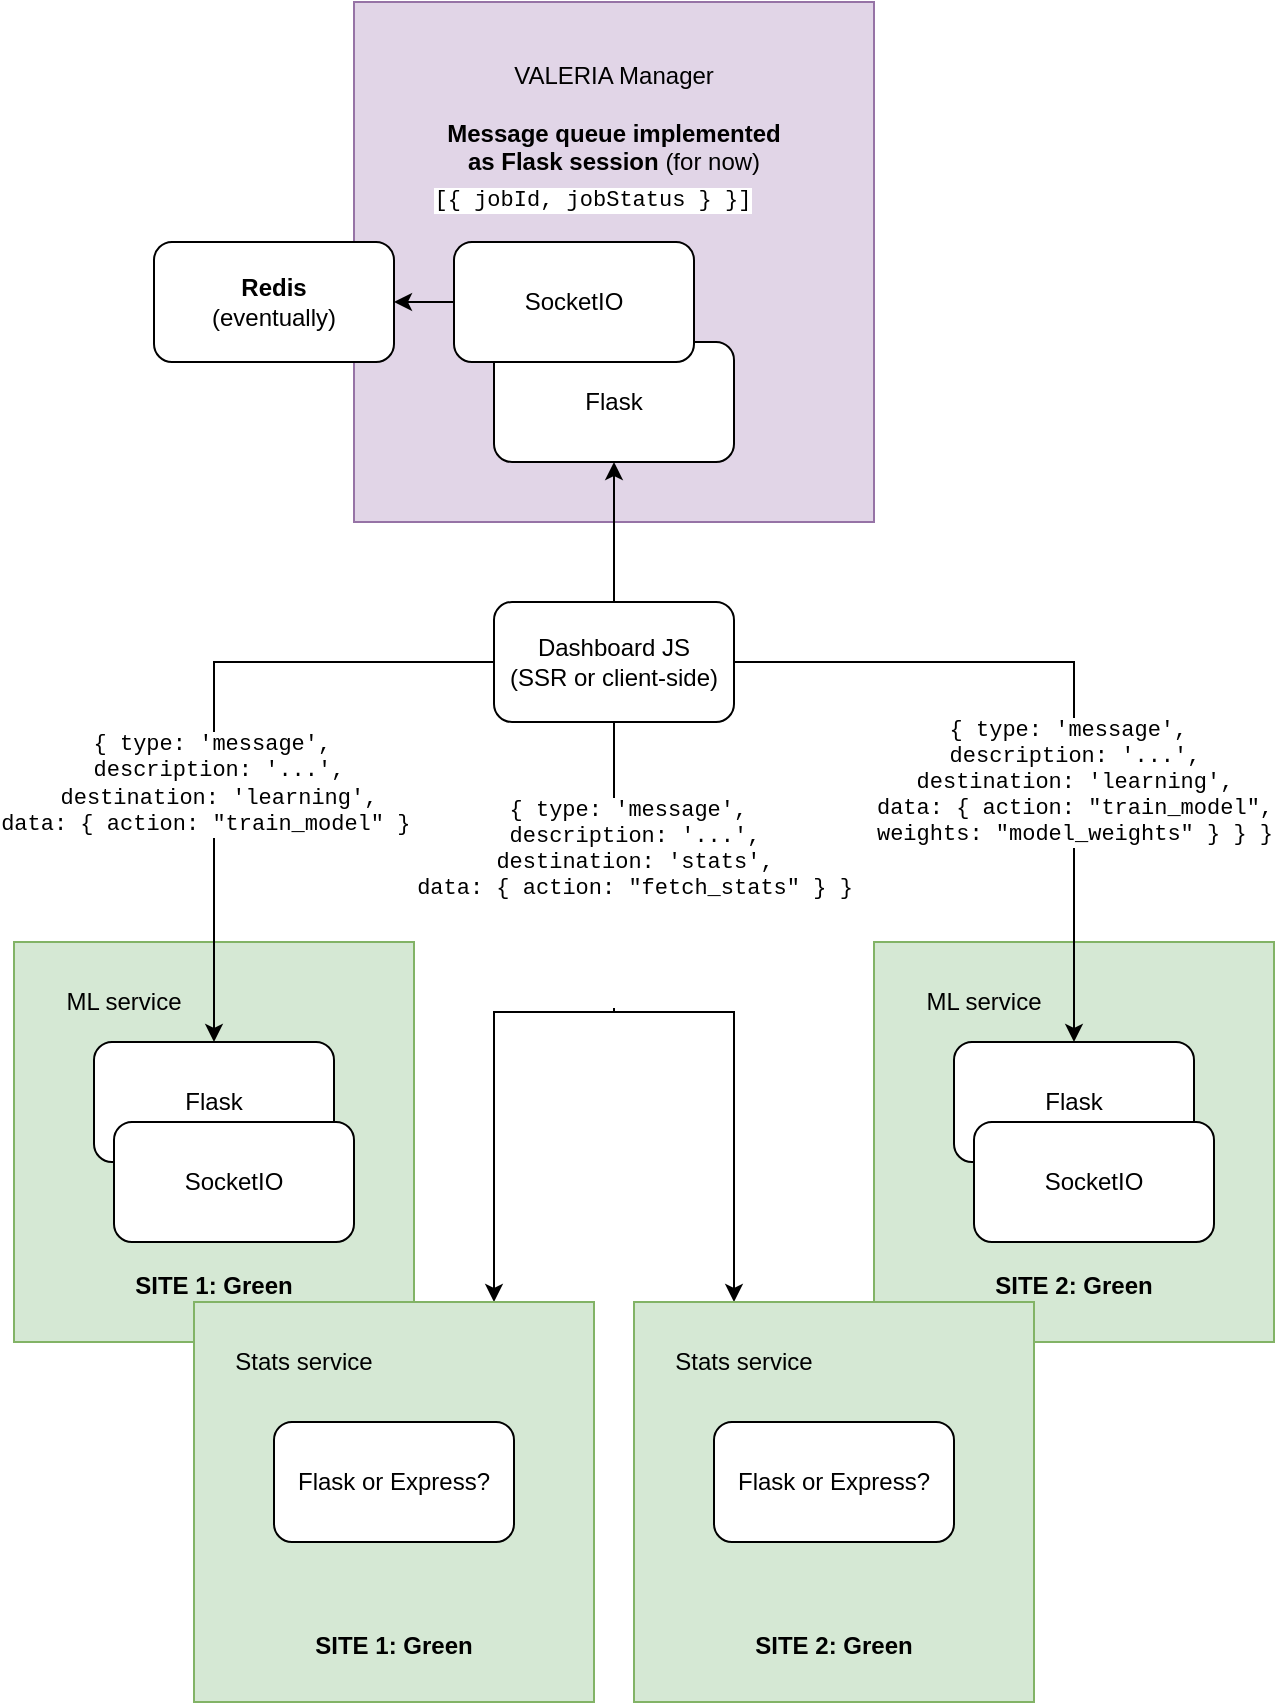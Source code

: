 <mxfile version="13.9.2" type="github"><diagram id="-bUbj239cM9kmHIun1qE" name="Page-1"><mxGraphModel dx="1151" dy="1106" grid="1" gridSize="10" guides="1" tooltips="1" connect="1" arrows="1" fold="1" page="1" pageScale="1" pageWidth="2500" pageHeight="2600" math="0" shadow="0"><root><mxCell id="0"/><mxCell id="1" parent="0"/><mxCell id="OUhTBIhkD1Vwn9y0nwfR-17" value="&lt;span&gt;&lt;b&gt;&lt;br&gt;&lt;br&gt;&lt;br&gt;&lt;br&gt;&lt;br&gt;&lt;br&gt;&lt;br&gt;&lt;br&gt;&lt;br&gt;&lt;br&gt;SITE 2: Green&lt;/b&gt;&lt;/span&gt;" style="whiteSpace=wrap;html=1;aspect=fixed;fillColor=#d5e8d4;strokeColor=#82b366;" parent="1" vertex="1"><mxGeometry x="550" y="600" width="200" height="200" as="geometry"/></mxCell><mxCell id="OUhTBIhkD1Vwn9y0nwfR-15" value="VALERIA Manager&lt;br&gt;&lt;br&gt;&lt;b&gt;Message queue implemented&lt;br&gt;as Flask session &lt;/b&gt;(for now)&lt;br&gt;&lt;br&gt;&lt;br&gt;&lt;br&gt;&lt;br&gt;&lt;br&gt;&lt;br&gt;&lt;br&gt;&lt;br&gt;&lt;br&gt;&lt;br&gt;" style="whiteSpace=wrap;html=1;aspect=fixed;fillColor=#e1d5e7;strokeColor=#9673a6;" parent="1" vertex="1"><mxGeometry x="290" y="130" width="260" height="260" as="geometry"/></mxCell><mxCell id="OUhTBIhkD1Vwn9y0nwfR-14" value="&lt;b&gt;&lt;br&gt;&lt;br&gt;&lt;br&gt;&lt;br&gt;&lt;br&gt;&lt;br&gt;&lt;br&gt;&lt;br&gt;&lt;br&gt;&lt;br&gt;SITE 1: Green&lt;/b&gt;" style="whiteSpace=wrap;html=1;aspect=fixed;fillColor=#d5e8d4;strokeColor=#82b366;" parent="1" vertex="1"><mxGeometry x="120" y="600" width="200" height="200" as="geometry"/></mxCell><mxCell id="OUhTBIhkD1Vwn9y0nwfR-1" value="Flask" style="rounded=1;whiteSpace=wrap;html=1;" parent="1" vertex="1"><mxGeometry x="360" y="300" width="120" height="60" as="geometry"/></mxCell><mxCell id="OUhTBIhkD1Vwn9y0nwfR-52" style="edgeStyle=orthogonalEdgeStyle;rounded=0;orthogonalLoop=1;jettySize=auto;html=1;exitX=0;exitY=0.5;exitDx=0;exitDy=0;entryX=1;entryY=0.5;entryDx=0;entryDy=0;fontFamily=Courier New;" parent="1" source="OUhTBIhkD1Vwn9y0nwfR-3" target="OUhTBIhkD1Vwn9y0nwfR-48" edge="1"><mxGeometry relative="1" as="geometry"/></mxCell><mxCell id="OUhTBIhkD1Vwn9y0nwfR-3" value="SocketIO" style="rounded=1;whiteSpace=wrap;html=1;" parent="1" vertex="1"><mxGeometry x="340" y="250" width="120" height="60" as="geometry"/></mxCell><mxCell id="OUhTBIhkD1Vwn9y0nwfR-6" value="Flask" style="rounded=1;whiteSpace=wrap;html=1;" parent="1" vertex="1"><mxGeometry x="160" y="650" width="120" height="60" as="geometry"/></mxCell><mxCell id="OUhTBIhkD1Vwn9y0nwfR-5" value="SocketIO" style="rounded=1;whiteSpace=wrap;html=1;" parent="1" vertex="1"><mxGeometry x="170" y="690" width="120" height="60" as="geometry"/></mxCell><mxCell id="OUhTBIhkD1Vwn9y0nwfR-7" value="Flask" style="rounded=1;whiteSpace=wrap;html=1;" parent="1" vertex="1"><mxGeometry x="590" y="650" width="120" height="60" as="geometry"/></mxCell><mxCell id="OUhTBIhkD1Vwn9y0nwfR-8" value="SocketIO" style="rounded=1;whiteSpace=wrap;html=1;" parent="1" vertex="1"><mxGeometry x="600" y="690" width="120" height="60" as="geometry"/></mxCell><mxCell id="OUhTBIhkD1Vwn9y0nwfR-10" style="edgeStyle=orthogonalEdgeStyle;rounded=0;orthogonalLoop=1;jettySize=auto;html=1;exitX=0;exitY=0.5;exitDx=0;exitDy=0;" parent="1" source="OUhTBIhkD1Vwn9y0nwfR-9" target="OUhTBIhkD1Vwn9y0nwfR-6" edge="1"><mxGeometry relative="1" as="geometry"><mxPoint x="360" y="590" as="sourcePoint"/></mxGeometry></mxCell><mxCell id="OUhTBIhkD1Vwn9y0nwfR-36" value="{ type: 'message',&amp;nbsp;&lt;br&gt;description: '...',&lt;br&gt;destination: 'learning',&lt;br&gt;data: { action: &quot;train_model&quot; } }" style="edgeLabel;html=1;align=center;verticalAlign=middle;resizable=0;points=[];fontFamily=Courier New;" parent="OUhTBIhkD1Vwn9y0nwfR-10" vertex="1" connectable="0"><mxGeometry x="-0.164" y="61" relative="1" as="geometry"><mxPoint as="offset"/></mxGeometry></mxCell><mxCell id="OUhTBIhkD1Vwn9y0nwfR-12" style="edgeStyle=orthogonalEdgeStyle;rounded=0;orthogonalLoop=1;jettySize=auto;html=1;exitX=1;exitY=0.5;exitDx=0;exitDy=0;" parent="1" source="OUhTBIhkD1Vwn9y0nwfR-9" target="OUhTBIhkD1Vwn9y0nwfR-7" edge="1"><mxGeometry relative="1" as="geometry"><mxPoint x="480" y="590" as="sourcePoint"/></mxGeometry></mxCell><mxCell id="OUhTBIhkD1Vwn9y0nwfR-44" value="Text" style="edgeLabel;html=1;align=center;verticalAlign=middle;resizable=0;points=[];fontFamily=Courier New;" parent="OUhTBIhkD1Vwn9y0nwfR-12" vertex="1" connectable="0"><mxGeometry x="-0.061" y="-64" relative="1" as="geometry"><mxPoint as="offset"/></mxGeometry></mxCell><mxCell id="OUhTBIhkD1Vwn9y0nwfR-28" style="edgeStyle=orthogonalEdgeStyle;rounded=0;orthogonalLoop=1;jettySize=auto;html=1;exitX=0.5;exitY=0;exitDx=0;exitDy=0;" parent="1" source="OUhTBIhkD1Vwn9y0nwfR-9" target="OUhTBIhkD1Vwn9y0nwfR-1" edge="1"><mxGeometry relative="1" as="geometry"/></mxCell><mxCell id="OUhTBIhkD1Vwn9y0nwfR-39" style="edgeStyle=orthogonalEdgeStyle;rounded=0;orthogonalLoop=1;jettySize=auto;html=1;exitX=0.5;exitY=1;exitDx=0;exitDy=0;entryX=0.75;entryY=0;entryDx=0;entryDy=0;fontFamily=Courier New;" parent="1" source="OUhTBIhkD1Vwn9y0nwfR-9" target="OUhTBIhkD1Vwn9y0nwfR-30" edge="1"><mxGeometry relative="1" as="geometry"/></mxCell><mxCell id="OUhTBIhkD1Vwn9y0nwfR-40" style="edgeStyle=orthogonalEdgeStyle;rounded=0;orthogonalLoop=1;jettySize=auto;html=1;exitX=0.5;exitY=1;exitDx=0;exitDy=0;entryX=0.25;entryY=0;entryDx=0;entryDy=0;fontFamily=Courier New;" parent="1" source="OUhTBIhkD1Vwn9y0nwfR-9" target="OUhTBIhkD1Vwn9y0nwfR-33" edge="1"><mxGeometry relative="1" as="geometry"/></mxCell><mxCell id="OUhTBIhkD1Vwn9y0nwfR-41" value="&lt;span style=&quot;color: rgba(0 , 0 , 0 , 0) ; font-family: monospace ; font-size: 0px ; background-color: rgb(248 , 249 , 250)&quot;&gt;%3CmxGraphModel%3E%3Croot%3E%3CmxCell%20id%3D%220%22%2F%3E%3CmxCell%20id%3D%221%22%20parent%3D%220%22%2F%3E%3CmxCell%20id%3D%222%22%20value%3D%22%7B%20type%3A%20'message'%2C%26amp%3Bnbsp%3B%26lt%3Bbr%26gt%3Bdescription%3A%20'...'%2C%26lt%3Bbr%26gt%3Bdestination%3A%20'learning'%2C%26lt%3Bbr%26gt%3Bdata%3A%20%7B%20action%3A%20%26quot%3Btrain_model%26quot%3B%20%7D%20%7D%22%20style%3D%22edgeLabel%3Bhtml%3D1%3Balign%3Dcenter%3BverticalAlign%3Dmiddle%3Bresizable%3D0%3Bpoints%3D%5B%5D%3BfontFamily%3DCourier%20New%3B%22%20vertex%3D%221%22%20connectable%3D%220%22%20parent%3D%221%22%3E%3CmxGeometry%20x%3D%22222%22%20y%3D%22521%22%20as%3D%22geometry%22%2F%3E%3C%2FmxCell%3E%3C%2Froot%3E%3C%2FmxGraphModel%3E&lt;/span&gt;" style="edgeLabel;html=1;align=center;verticalAlign=middle;resizable=0;points=[];fontFamily=Courier New;" parent="OUhTBIhkD1Vwn9y0nwfR-40" vertex="1" connectable="0"><mxGeometry x="-0.646" y="-2" relative="1" as="geometry"><mxPoint as="offset"/></mxGeometry></mxCell><mxCell id="OUhTBIhkD1Vwn9y0nwfR-9" value="Dashboard JS&lt;br&gt;(SSR or client-side)" style="rounded=1;whiteSpace=wrap;html=1;" parent="1" vertex="1"><mxGeometry x="360" y="430" width="120" height="60" as="geometry"/></mxCell><mxCell id="OUhTBIhkD1Vwn9y0nwfR-19" value="ML service" style="text;html=1;strokeColor=none;fillColor=none;align=center;verticalAlign=middle;whiteSpace=wrap;rounded=0;" parent="1" vertex="1"><mxGeometry x="130" y="620" width="90" height="20" as="geometry"/></mxCell><mxCell id="OUhTBIhkD1Vwn9y0nwfR-20" value="ML service" style="text;html=1;strokeColor=none;fillColor=none;align=center;verticalAlign=middle;whiteSpace=wrap;rounded=0;" parent="1" vertex="1"><mxGeometry x="560" y="620" width="90" height="20" as="geometry"/></mxCell><mxCell id="OUhTBIhkD1Vwn9y0nwfR-30" value="&lt;b&gt;&lt;br&gt;&lt;br&gt;&lt;br&gt;&lt;br&gt;&lt;br&gt;&lt;br&gt;&lt;br&gt;&lt;br&gt;&lt;br&gt;&lt;br&gt;SITE 1: Green&lt;/b&gt;" style="whiteSpace=wrap;html=1;aspect=fixed;fillColor=#d5e8d4;strokeColor=#82b366;" parent="1" vertex="1"><mxGeometry x="210" y="780" width="200" height="200" as="geometry"/></mxCell><mxCell id="OUhTBIhkD1Vwn9y0nwfR-31" value="Flask or Express?" style="rounded=1;whiteSpace=wrap;html=1;" parent="1" vertex="1"><mxGeometry x="250" y="840" width="120" height="60" as="geometry"/></mxCell><mxCell id="OUhTBIhkD1Vwn9y0nwfR-32" value="Stats service" style="text;html=1;strokeColor=none;fillColor=none;align=center;verticalAlign=middle;whiteSpace=wrap;rounded=0;" parent="1" vertex="1"><mxGeometry x="220" y="800" width="90" height="20" as="geometry"/></mxCell><mxCell id="OUhTBIhkD1Vwn9y0nwfR-33" value="&lt;b&gt;&lt;br&gt;&lt;br&gt;&lt;br&gt;&lt;br&gt;&lt;br&gt;&lt;br&gt;&lt;br&gt;&lt;br&gt;&lt;br&gt;&lt;br&gt;SITE 2: Green&lt;/b&gt;" style="whiteSpace=wrap;html=1;aspect=fixed;fillColor=#d5e8d4;strokeColor=#82b366;" parent="1" vertex="1"><mxGeometry x="430" y="780" width="200" height="200" as="geometry"/></mxCell><mxCell id="OUhTBIhkD1Vwn9y0nwfR-34" value="Flask or Express?" style="rounded=1;whiteSpace=wrap;html=1;" parent="1" vertex="1"><mxGeometry x="470" y="840" width="120" height="60" as="geometry"/></mxCell><mxCell id="OUhTBIhkD1Vwn9y0nwfR-35" value="Stats service" style="text;html=1;strokeColor=none;fillColor=none;align=center;verticalAlign=middle;whiteSpace=wrap;rounded=0;" parent="1" vertex="1"><mxGeometry x="440" y="800" width="90" height="20" as="geometry"/></mxCell><mxCell id="OUhTBIhkD1Vwn9y0nwfR-42" value="{ type: 'message',&amp;nbsp;&lt;br&gt;description: '...',&lt;br&gt;destination: 'stats',&lt;br&gt;data: { action: &quot;fetch_stats&quot; } }&lt;br&gt;&lt;br&gt;&lt;br&gt;&lt;br&gt;&lt;br&gt;" style="edgeLabel;html=1;align=center;verticalAlign=middle;resizable=0;points=[];fontFamily=Courier New;" parent="1" vertex="1" connectable="0"><mxGeometry x="430" y="580" as="geometry"/></mxCell><mxCell id="OUhTBIhkD1Vwn9y0nwfR-45" value="{ type: 'message',&amp;nbsp;&lt;br&gt;description: '...',&lt;br&gt;destination: 'learning',&lt;br&gt;data: { action: &quot;train_model&quot;, &lt;br&gt;weights: &quot;model_weights&quot; } } }" style="edgeLabel;html=1;align=center;verticalAlign=middle;resizable=0;points=[];fontFamily=Courier New;" parent="1" vertex="1" connectable="0"><mxGeometry x="650" y="520" as="geometry"/></mxCell><mxCell id="OUhTBIhkD1Vwn9y0nwfR-46" value="[{ jobId, jobStatus } }]" style="edgeLabel;html=1;align=center;verticalAlign=middle;resizable=0;points=[];fontFamily=Courier New;" parent="1" vertex="1" connectable="0"><mxGeometry x="485" y="200" as="geometry"><mxPoint x="-76" y="29" as="offset"/></mxGeometry></mxCell><mxCell id="OUhTBIhkD1Vwn9y0nwfR-48" value="&lt;b&gt;Redis&lt;/b&gt;&lt;br&gt;(eventually)" style="rounded=1;whiteSpace=wrap;html=1;" parent="1" vertex="1"><mxGeometry x="190" y="250" width="120" height="60" as="geometry"/></mxCell></root></mxGraphModel></diagram></mxfile>